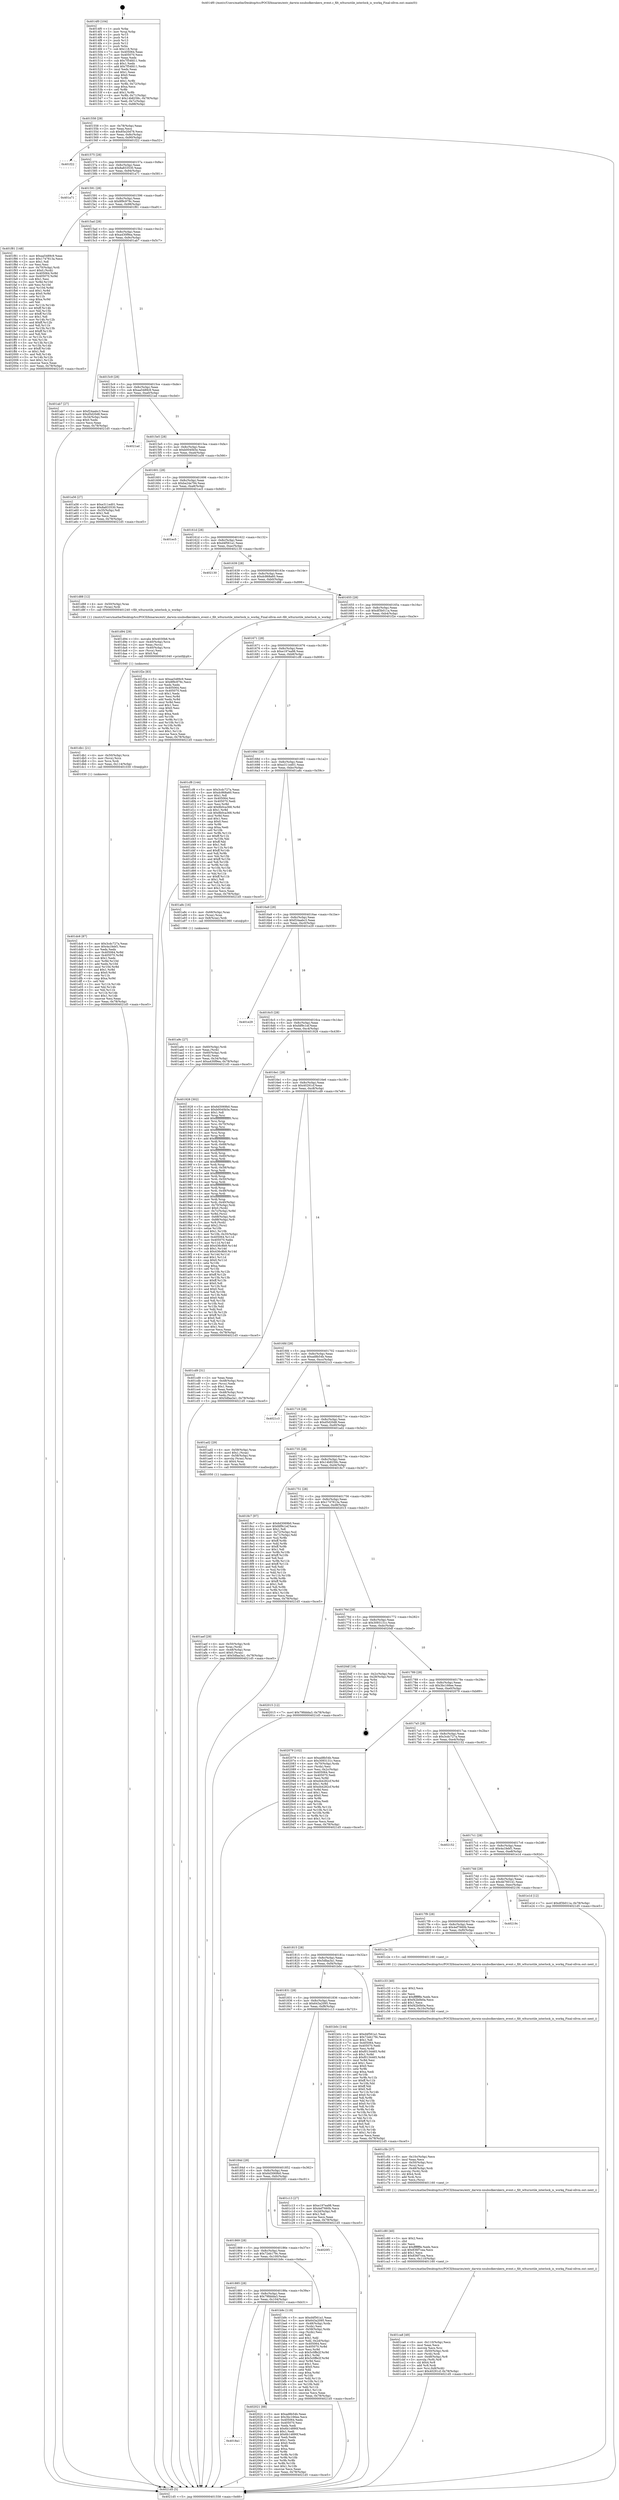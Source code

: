 digraph "0x4014f0" {
  label = "0x4014f0 (/mnt/c/Users/mathe/Desktop/tcc/POCII/binaries/extr_darwin-xnubsdkernkern_event.c_filt_wlturnstile_interlock_is_workq_Final-ollvm.out::main(0))"
  labelloc = "t"
  node[shape=record]

  Entry [label="",width=0.3,height=0.3,shape=circle,fillcolor=black,style=filled]
  "0x401558" [label="{
     0x401558 [29]\l
     | [instrs]\l
     &nbsp;&nbsp;0x401558 \<+3\>: mov -0x78(%rbp),%eax\l
     &nbsp;&nbsp;0x40155b \<+2\>: mov %eax,%ecx\l
     &nbsp;&nbsp;0x40155d \<+6\>: sub $0x85e20d78,%ecx\l
     &nbsp;&nbsp;0x401563 \<+6\>: mov %eax,-0x8c(%rbp)\l
     &nbsp;&nbsp;0x401569 \<+6\>: mov %ecx,-0x90(%rbp)\l
     &nbsp;&nbsp;0x40156f \<+6\>: je 0000000000401f22 \<main+0xa32\>\l
  }"]
  "0x401f22" [label="{
     0x401f22\l
  }", style=dashed]
  "0x401575" [label="{
     0x401575 [28]\l
     | [instrs]\l
     &nbsp;&nbsp;0x401575 \<+5\>: jmp 000000000040157a \<main+0x8a\>\l
     &nbsp;&nbsp;0x40157a \<+6\>: mov -0x8c(%rbp),%eax\l
     &nbsp;&nbsp;0x401580 \<+5\>: sub $0x8a833530,%eax\l
     &nbsp;&nbsp;0x401585 \<+6\>: mov %eax,-0x94(%rbp)\l
     &nbsp;&nbsp;0x40158b \<+6\>: je 0000000000401a71 \<main+0x581\>\l
  }"]
  Exit [label="",width=0.3,height=0.3,shape=circle,fillcolor=black,style=filled,peripheries=2]
  "0x401a71" [label="{
     0x401a71\l
  }", style=dashed]
  "0x401591" [label="{
     0x401591 [28]\l
     | [instrs]\l
     &nbsp;&nbsp;0x401591 \<+5\>: jmp 0000000000401596 \<main+0xa6\>\l
     &nbsp;&nbsp;0x401596 \<+6\>: mov -0x8c(%rbp),%eax\l
     &nbsp;&nbsp;0x40159c \<+5\>: sub $0x8f9c979c,%eax\l
     &nbsp;&nbsp;0x4015a1 \<+6\>: mov %eax,-0x98(%rbp)\l
     &nbsp;&nbsp;0x4015a7 \<+6\>: je 0000000000401f81 \<main+0xa91\>\l
  }"]
  "0x4018a1" [label="{
     0x4018a1\l
  }", style=dashed]
  "0x401f81" [label="{
     0x401f81 [148]\l
     | [instrs]\l
     &nbsp;&nbsp;0x401f81 \<+5\>: mov $0xaa5489c9,%eax\l
     &nbsp;&nbsp;0x401f86 \<+5\>: mov $0x1747813a,%ecx\l
     &nbsp;&nbsp;0x401f8b \<+2\>: mov $0x1,%dl\l
     &nbsp;&nbsp;0x401f8d \<+2\>: xor %esi,%esi\l
     &nbsp;&nbsp;0x401f8f \<+4\>: mov -0x70(%rbp),%rdi\l
     &nbsp;&nbsp;0x401f93 \<+6\>: movl $0x0,(%rdi)\l
     &nbsp;&nbsp;0x401f99 \<+8\>: mov 0x405064,%r8d\l
     &nbsp;&nbsp;0x401fa1 \<+8\>: mov 0x405070,%r9d\l
     &nbsp;&nbsp;0x401fa9 \<+3\>: sub $0x1,%esi\l
     &nbsp;&nbsp;0x401fac \<+3\>: mov %r8d,%r10d\l
     &nbsp;&nbsp;0x401faf \<+3\>: add %esi,%r10d\l
     &nbsp;&nbsp;0x401fb2 \<+4\>: imul %r10d,%r8d\l
     &nbsp;&nbsp;0x401fb6 \<+4\>: and $0x1,%r8d\l
     &nbsp;&nbsp;0x401fba \<+4\>: cmp $0x0,%r8d\l
     &nbsp;&nbsp;0x401fbe \<+4\>: sete %r11b\l
     &nbsp;&nbsp;0x401fc2 \<+4\>: cmp $0xa,%r9d\l
     &nbsp;&nbsp;0x401fc6 \<+3\>: setl %bl\l
     &nbsp;&nbsp;0x401fc9 \<+3\>: mov %r11b,%r14b\l
     &nbsp;&nbsp;0x401fcc \<+4\>: xor $0xff,%r14b\l
     &nbsp;&nbsp;0x401fd0 \<+3\>: mov %bl,%r15b\l
     &nbsp;&nbsp;0x401fd3 \<+4\>: xor $0xff,%r15b\l
     &nbsp;&nbsp;0x401fd7 \<+3\>: xor $0x1,%dl\l
     &nbsp;&nbsp;0x401fda \<+3\>: mov %r14b,%r12b\l
     &nbsp;&nbsp;0x401fdd \<+4\>: and $0xff,%r12b\l
     &nbsp;&nbsp;0x401fe1 \<+3\>: and %dl,%r11b\l
     &nbsp;&nbsp;0x401fe4 \<+3\>: mov %r15b,%r13b\l
     &nbsp;&nbsp;0x401fe7 \<+4\>: and $0xff,%r13b\l
     &nbsp;&nbsp;0x401feb \<+2\>: and %dl,%bl\l
     &nbsp;&nbsp;0x401fed \<+3\>: or %r11b,%r12b\l
     &nbsp;&nbsp;0x401ff0 \<+3\>: or %bl,%r13b\l
     &nbsp;&nbsp;0x401ff3 \<+3\>: xor %r13b,%r12b\l
     &nbsp;&nbsp;0x401ff6 \<+3\>: or %r15b,%r14b\l
     &nbsp;&nbsp;0x401ff9 \<+4\>: xor $0xff,%r14b\l
     &nbsp;&nbsp;0x401ffd \<+3\>: or $0x1,%dl\l
     &nbsp;&nbsp;0x402000 \<+3\>: and %dl,%r14b\l
     &nbsp;&nbsp;0x402003 \<+3\>: or %r14b,%r12b\l
     &nbsp;&nbsp;0x402006 \<+4\>: test $0x1,%r12b\l
     &nbsp;&nbsp;0x40200a \<+3\>: cmovne %ecx,%eax\l
     &nbsp;&nbsp;0x40200d \<+3\>: mov %eax,-0x78(%rbp)\l
     &nbsp;&nbsp;0x402010 \<+5\>: jmp 00000000004021d5 \<main+0xce5\>\l
  }"]
  "0x4015ad" [label="{
     0x4015ad [28]\l
     | [instrs]\l
     &nbsp;&nbsp;0x4015ad \<+5\>: jmp 00000000004015b2 \<main+0xc2\>\l
     &nbsp;&nbsp;0x4015b2 \<+6\>: mov -0x8c(%rbp),%eax\l
     &nbsp;&nbsp;0x4015b8 \<+5\>: sub $0xa430f9ea,%eax\l
     &nbsp;&nbsp;0x4015bd \<+6\>: mov %eax,-0x9c(%rbp)\l
     &nbsp;&nbsp;0x4015c3 \<+6\>: je 0000000000401ab7 \<main+0x5c7\>\l
  }"]
  "0x402021" [label="{
     0x402021 [88]\l
     | [instrs]\l
     &nbsp;&nbsp;0x402021 \<+5\>: mov $0xad8b54b,%eax\l
     &nbsp;&nbsp;0x402026 \<+5\>: mov $0x3bc166ee,%ecx\l
     &nbsp;&nbsp;0x40202b \<+7\>: mov 0x405064,%edx\l
     &nbsp;&nbsp;0x402032 \<+7\>: mov 0x405070,%esi\l
     &nbsp;&nbsp;0x402039 \<+2\>: mov %edx,%edi\l
     &nbsp;&nbsp;0x40203b \<+6\>: sub $0x6b14890f,%edi\l
     &nbsp;&nbsp;0x402041 \<+3\>: sub $0x1,%edi\l
     &nbsp;&nbsp;0x402044 \<+6\>: add $0x6b14890f,%edi\l
     &nbsp;&nbsp;0x40204a \<+3\>: imul %edi,%edx\l
     &nbsp;&nbsp;0x40204d \<+3\>: and $0x1,%edx\l
     &nbsp;&nbsp;0x402050 \<+3\>: cmp $0x0,%edx\l
     &nbsp;&nbsp;0x402053 \<+4\>: sete %r8b\l
     &nbsp;&nbsp;0x402057 \<+3\>: cmp $0xa,%esi\l
     &nbsp;&nbsp;0x40205a \<+4\>: setl %r9b\l
     &nbsp;&nbsp;0x40205e \<+3\>: mov %r8b,%r10b\l
     &nbsp;&nbsp;0x402061 \<+3\>: and %r9b,%r10b\l
     &nbsp;&nbsp;0x402064 \<+3\>: xor %r9b,%r8b\l
     &nbsp;&nbsp;0x402067 \<+3\>: or %r8b,%r10b\l
     &nbsp;&nbsp;0x40206a \<+4\>: test $0x1,%r10b\l
     &nbsp;&nbsp;0x40206e \<+3\>: cmovne %ecx,%eax\l
     &nbsp;&nbsp;0x402071 \<+3\>: mov %eax,-0x78(%rbp)\l
     &nbsp;&nbsp;0x402074 \<+5\>: jmp 00000000004021d5 \<main+0xce5\>\l
  }"]
  "0x401ab7" [label="{
     0x401ab7 [27]\l
     | [instrs]\l
     &nbsp;&nbsp;0x401ab7 \<+5\>: mov $0xf24aabc3,%eax\l
     &nbsp;&nbsp;0x401abc \<+5\>: mov $0xd5d20d8,%ecx\l
     &nbsp;&nbsp;0x401ac1 \<+3\>: mov -0x34(%rbp),%edx\l
     &nbsp;&nbsp;0x401ac4 \<+3\>: cmp $0x0,%edx\l
     &nbsp;&nbsp;0x401ac7 \<+3\>: cmove %ecx,%eax\l
     &nbsp;&nbsp;0x401aca \<+3\>: mov %eax,-0x78(%rbp)\l
     &nbsp;&nbsp;0x401acd \<+5\>: jmp 00000000004021d5 \<main+0xce5\>\l
  }"]
  "0x4015c9" [label="{
     0x4015c9 [28]\l
     | [instrs]\l
     &nbsp;&nbsp;0x4015c9 \<+5\>: jmp 00000000004015ce \<main+0xde\>\l
     &nbsp;&nbsp;0x4015ce \<+6\>: mov -0x8c(%rbp),%eax\l
     &nbsp;&nbsp;0x4015d4 \<+5\>: sub $0xaa5489c9,%eax\l
     &nbsp;&nbsp;0x4015d9 \<+6\>: mov %eax,-0xa0(%rbp)\l
     &nbsp;&nbsp;0x4015df \<+6\>: je 00000000004021ad \<main+0xcbd\>\l
  }"]
  "0x401dc6" [label="{
     0x401dc6 [87]\l
     | [instrs]\l
     &nbsp;&nbsp;0x401dc6 \<+5\>: mov $0x3cdc727a,%eax\l
     &nbsp;&nbsp;0x401dcb \<+5\>: mov $0x4a1febf1,%esi\l
     &nbsp;&nbsp;0x401dd0 \<+2\>: xor %edx,%edx\l
     &nbsp;&nbsp;0x401dd2 \<+8\>: mov 0x405064,%r8d\l
     &nbsp;&nbsp;0x401dda \<+8\>: mov 0x405070,%r9d\l
     &nbsp;&nbsp;0x401de2 \<+3\>: sub $0x1,%edx\l
     &nbsp;&nbsp;0x401de5 \<+3\>: mov %r8d,%r10d\l
     &nbsp;&nbsp;0x401de8 \<+3\>: add %edx,%r10d\l
     &nbsp;&nbsp;0x401deb \<+4\>: imul %r10d,%r8d\l
     &nbsp;&nbsp;0x401def \<+4\>: and $0x1,%r8d\l
     &nbsp;&nbsp;0x401df3 \<+4\>: cmp $0x0,%r8d\l
     &nbsp;&nbsp;0x401df7 \<+4\>: sete %r11b\l
     &nbsp;&nbsp;0x401dfb \<+4\>: cmp $0xa,%r9d\l
     &nbsp;&nbsp;0x401dff \<+3\>: setl %bl\l
     &nbsp;&nbsp;0x401e02 \<+3\>: mov %r11b,%r14b\l
     &nbsp;&nbsp;0x401e05 \<+3\>: and %bl,%r14b\l
     &nbsp;&nbsp;0x401e08 \<+3\>: xor %bl,%r11b\l
     &nbsp;&nbsp;0x401e0b \<+3\>: or %r11b,%r14b\l
     &nbsp;&nbsp;0x401e0e \<+4\>: test $0x1,%r14b\l
     &nbsp;&nbsp;0x401e12 \<+3\>: cmovne %esi,%eax\l
     &nbsp;&nbsp;0x401e15 \<+3\>: mov %eax,-0x78(%rbp)\l
     &nbsp;&nbsp;0x401e18 \<+5\>: jmp 00000000004021d5 \<main+0xce5\>\l
  }"]
  "0x4021ad" [label="{
     0x4021ad\l
  }", style=dashed]
  "0x4015e5" [label="{
     0x4015e5 [28]\l
     | [instrs]\l
     &nbsp;&nbsp;0x4015e5 \<+5\>: jmp 00000000004015ea \<main+0xfa\>\l
     &nbsp;&nbsp;0x4015ea \<+6\>: mov -0x8c(%rbp),%eax\l
     &nbsp;&nbsp;0x4015f0 \<+5\>: sub $0xb0040b5e,%eax\l
     &nbsp;&nbsp;0x4015f5 \<+6\>: mov %eax,-0xa4(%rbp)\l
     &nbsp;&nbsp;0x4015fb \<+6\>: je 0000000000401a56 \<main+0x566\>\l
  }"]
  "0x401db1" [label="{
     0x401db1 [21]\l
     | [instrs]\l
     &nbsp;&nbsp;0x401db1 \<+4\>: mov -0x50(%rbp),%rcx\l
     &nbsp;&nbsp;0x401db5 \<+3\>: mov (%rcx),%rcx\l
     &nbsp;&nbsp;0x401db8 \<+3\>: mov %rcx,%rdi\l
     &nbsp;&nbsp;0x401dbb \<+6\>: mov %eax,-0x114(%rbp)\l
     &nbsp;&nbsp;0x401dc1 \<+5\>: call 0000000000401030 \<free@plt\>\l
     | [calls]\l
     &nbsp;&nbsp;0x401030 \{1\} (unknown)\l
  }"]
  "0x401a56" [label="{
     0x401a56 [27]\l
     | [instrs]\l
     &nbsp;&nbsp;0x401a56 \<+5\>: mov $0xe311ed01,%eax\l
     &nbsp;&nbsp;0x401a5b \<+5\>: mov $0x8a833530,%ecx\l
     &nbsp;&nbsp;0x401a60 \<+3\>: mov -0x35(%rbp),%dl\l
     &nbsp;&nbsp;0x401a63 \<+3\>: test $0x1,%dl\l
     &nbsp;&nbsp;0x401a66 \<+3\>: cmovne %ecx,%eax\l
     &nbsp;&nbsp;0x401a69 \<+3\>: mov %eax,-0x78(%rbp)\l
     &nbsp;&nbsp;0x401a6c \<+5\>: jmp 00000000004021d5 \<main+0xce5\>\l
  }"]
  "0x401601" [label="{
     0x401601 [28]\l
     | [instrs]\l
     &nbsp;&nbsp;0x401601 \<+5\>: jmp 0000000000401606 \<main+0x116\>\l
     &nbsp;&nbsp;0x401606 \<+6\>: mov -0x8c(%rbp),%eax\l
     &nbsp;&nbsp;0x40160c \<+5\>: sub $0xba24a794,%eax\l
     &nbsp;&nbsp;0x401611 \<+6\>: mov %eax,-0xa8(%rbp)\l
     &nbsp;&nbsp;0x401617 \<+6\>: je 0000000000401ec5 \<main+0x9d5\>\l
  }"]
  "0x401d94" [label="{
     0x401d94 [29]\l
     | [instrs]\l
     &nbsp;&nbsp;0x401d94 \<+10\>: movabs $0x4030b6,%rdi\l
     &nbsp;&nbsp;0x401d9e \<+4\>: mov -0x40(%rbp),%rcx\l
     &nbsp;&nbsp;0x401da2 \<+2\>: mov %eax,(%rcx)\l
     &nbsp;&nbsp;0x401da4 \<+4\>: mov -0x40(%rbp),%rcx\l
     &nbsp;&nbsp;0x401da8 \<+2\>: mov (%rcx),%esi\l
     &nbsp;&nbsp;0x401daa \<+2\>: mov $0x0,%al\l
     &nbsp;&nbsp;0x401dac \<+5\>: call 0000000000401040 \<printf@plt\>\l
     | [calls]\l
     &nbsp;&nbsp;0x401040 \{1\} (unknown)\l
  }"]
  "0x401ec5" [label="{
     0x401ec5\l
  }", style=dashed]
  "0x40161d" [label="{
     0x40161d [28]\l
     | [instrs]\l
     &nbsp;&nbsp;0x40161d \<+5\>: jmp 0000000000401622 \<main+0x132\>\l
     &nbsp;&nbsp;0x401622 \<+6\>: mov -0x8c(%rbp),%eax\l
     &nbsp;&nbsp;0x401628 \<+5\>: sub $0xd4f561a1,%eax\l
     &nbsp;&nbsp;0x40162d \<+6\>: mov %eax,-0xac(%rbp)\l
     &nbsp;&nbsp;0x401633 \<+6\>: je 0000000000402130 \<main+0xc40\>\l
  }"]
  "0x401ca8" [label="{
     0x401ca8 [49]\l
     | [instrs]\l
     &nbsp;&nbsp;0x401ca8 \<+6\>: mov -0x110(%rbp),%ecx\l
     &nbsp;&nbsp;0x401cae \<+3\>: imul %eax,%ecx\l
     &nbsp;&nbsp;0x401cb1 \<+3\>: movslq %ecx,%rsi\l
     &nbsp;&nbsp;0x401cb4 \<+4\>: mov -0x50(%rbp),%rdi\l
     &nbsp;&nbsp;0x401cb8 \<+3\>: mov (%rdi),%rdi\l
     &nbsp;&nbsp;0x401cbb \<+4\>: mov -0x48(%rbp),%r8\l
     &nbsp;&nbsp;0x401cbf \<+3\>: movslq (%r8),%r8\l
     &nbsp;&nbsp;0x401cc2 \<+4\>: shl $0x4,%r8\l
     &nbsp;&nbsp;0x401cc6 \<+3\>: add %r8,%rdi\l
     &nbsp;&nbsp;0x401cc9 \<+4\>: mov %rsi,0x8(%rdi)\l
     &nbsp;&nbsp;0x401ccd \<+7\>: movl $0x40291cf,-0x78(%rbp)\l
     &nbsp;&nbsp;0x401cd4 \<+5\>: jmp 00000000004021d5 \<main+0xce5\>\l
  }"]
  "0x402130" [label="{
     0x402130\l
  }", style=dashed]
  "0x401639" [label="{
     0x401639 [28]\l
     | [instrs]\l
     &nbsp;&nbsp;0x401639 \<+5\>: jmp 000000000040163e \<main+0x14e\>\l
     &nbsp;&nbsp;0x40163e \<+6\>: mov -0x8c(%rbp),%eax\l
     &nbsp;&nbsp;0x401644 \<+5\>: sub $0xdc868a60,%eax\l
     &nbsp;&nbsp;0x401649 \<+6\>: mov %eax,-0xb0(%rbp)\l
     &nbsp;&nbsp;0x40164f \<+6\>: je 0000000000401d88 \<main+0x898\>\l
  }"]
  "0x401c80" [label="{
     0x401c80 [40]\l
     | [instrs]\l
     &nbsp;&nbsp;0x401c80 \<+5\>: mov $0x2,%ecx\l
     &nbsp;&nbsp;0x401c85 \<+1\>: cltd\l
     &nbsp;&nbsp;0x401c86 \<+2\>: idiv %ecx\l
     &nbsp;&nbsp;0x401c88 \<+6\>: imul $0xfffffffe,%edx,%ecx\l
     &nbsp;&nbsp;0x401c8e \<+6\>: sub $0x836f7cea,%ecx\l
     &nbsp;&nbsp;0x401c94 \<+3\>: add $0x1,%ecx\l
     &nbsp;&nbsp;0x401c97 \<+6\>: add $0x836f7cea,%ecx\l
     &nbsp;&nbsp;0x401c9d \<+6\>: mov %ecx,-0x110(%rbp)\l
     &nbsp;&nbsp;0x401ca3 \<+5\>: call 0000000000401160 \<next_i\>\l
     | [calls]\l
     &nbsp;&nbsp;0x401160 \{1\} (/mnt/c/Users/mathe/Desktop/tcc/POCII/binaries/extr_darwin-xnubsdkernkern_event.c_filt_wlturnstile_interlock_is_workq_Final-ollvm.out::next_i)\l
  }"]
  "0x401d88" [label="{
     0x401d88 [12]\l
     | [instrs]\l
     &nbsp;&nbsp;0x401d88 \<+4\>: mov -0x50(%rbp),%rax\l
     &nbsp;&nbsp;0x401d8c \<+3\>: mov (%rax),%rdi\l
     &nbsp;&nbsp;0x401d8f \<+5\>: call 0000000000401240 \<filt_wlturnstile_interlock_is_workq\>\l
     | [calls]\l
     &nbsp;&nbsp;0x401240 \{1\} (/mnt/c/Users/mathe/Desktop/tcc/POCII/binaries/extr_darwin-xnubsdkernkern_event.c_filt_wlturnstile_interlock_is_workq_Final-ollvm.out::filt_wlturnstile_interlock_is_workq)\l
  }"]
  "0x401655" [label="{
     0x401655 [28]\l
     | [instrs]\l
     &nbsp;&nbsp;0x401655 \<+5\>: jmp 000000000040165a \<main+0x16a\>\l
     &nbsp;&nbsp;0x40165a \<+6\>: mov -0x8c(%rbp),%eax\l
     &nbsp;&nbsp;0x401660 \<+5\>: sub $0xdf3b011a,%eax\l
     &nbsp;&nbsp;0x401665 \<+6\>: mov %eax,-0xb4(%rbp)\l
     &nbsp;&nbsp;0x40166b \<+6\>: je 0000000000401f2e \<main+0xa3e\>\l
  }"]
  "0x401c5b" [label="{
     0x401c5b [37]\l
     | [instrs]\l
     &nbsp;&nbsp;0x401c5b \<+6\>: mov -0x10c(%rbp),%ecx\l
     &nbsp;&nbsp;0x401c61 \<+3\>: imul %eax,%ecx\l
     &nbsp;&nbsp;0x401c64 \<+4\>: mov -0x50(%rbp),%rsi\l
     &nbsp;&nbsp;0x401c68 \<+3\>: mov (%rsi),%rsi\l
     &nbsp;&nbsp;0x401c6b \<+4\>: mov -0x48(%rbp),%rdi\l
     &nbsp;&nbsp;0x401c6f \<+3\>: movslq (%rdi),%rdi\l
     &nbsp;&nbsp;0x401c72 \<+4\>: shl $0x4,%rdi\l
     &nbsp;&nbsp;0x401c76 \<+3\>: add %rdi,%rsi\l
     &nbsp;&nbsp;0x401c79 \<+2\>: mov %ecx,(%rsi)\l
     &nbsp;&nbsp;0x401c7b \<+5\>: call 0000000000401160 \<next_i\>\l
     | [calls]\l
     &nbsp;&nbsp;0x401160 \{1\} (/mnt/c/Users/mathe/Desktop/tcc/POCII/binaries/extr_darwin-xnubsdkernkern_event.c_filt_wlturnstile_interlock_is_workq_Final-ollvm.out::next_i)\l
  }"]
  "0x401f2e" [label="{
     0x401f2e [83]\l
     | [instrs]\l
     &nbsp;&nbsp;0x401f2e \<+5\>: mov $0xaa5489c9,%eax\l
     &nbsp;&nbsp;0x401f33 \<+5\>: mov $0x8f9c979c,%ecx\l
     &nbsp;&nbsp;0x401f38 \<+2\>: xor %edx,%edx\l
     &nbsp;&nbsp;0x401f3a \<+7\>: mov 0x405064,%esi\l
     &nbsp;&nbsp;0x401f41 \<+7\>: mov 0x405070,%edi\l
     &nbsp;&nbsp;0x401f48 \<+3\>: sub $0x1,%edx\l
     &nbsp;&nbsp;0x401f4b \<+3\>: mov %esi,%r8d\l
     &nbsp;&nbsp;0x401f4e \<+3\>: add %edx,%r8d\l
     &nbsp;&nbsp;0x401f51 \<+4\>: imul %r8d,%esi\l
     &nbsp;&nbsp;0x401f55 \<+3\>: and $0x1,%esi\l
     &nbsp;&nbsp;0x401f58 \<+3\>: cmp $0x0,%esi\l
     &nbsp;&nbsp;0x401f5b \<+4\>: sete %r9b\l
     &nbsp;&nbsp;0x401f5f \<+3\>: cmp $0xa,%edi\l
     &nbsp;&nbsp;0x401f62 \<+4\>: setl %r10b\l
     &nbsp;&nbsp;0x401f66 \<+3\>: mov %r9b,%r11b\l
     &nbsp;&nbsp;0x401f69 \<+3\>: and %r10b,%r11b\l
     &nbsp;&nbsp;0x401f6c \<+3\>: xor %r10b,%r9b\l
     &nbsp;&nbsp;0x401f6f \<+3\>: or %r9b,%r11b\l
     &nbsp;&nbsp;0x401f72 \<+4\>: test $0x1,%r11b\l
     &nbsp;&nbsp;0x401f76 \<+3\>: cmovne %ecx,%eax\l
     &nbsp;&nbsp;0x401f79 \<+3\>: mov %eax,-0x78(%rbp)\l
     &nbsp;&nbsp;0x401f7c \<+5\>: jmp 00000000004021d5 \<main+0xce5\>\l
  }"]
  "0x401671" [label="{
     0x401671 [28]\l
     | [instrs]\l
     &nbsp;&nbsp;0x401671 \<+5\>: jmp 0000000000401676 \<main+0x186\>\l
     &nbsp;&nbsp;0x401676 \<+6\>: mov -0x8c(%rbp),%eax\l
     &nbsp;&nbsp;0x40167c \<+5\>: sub $0xe197ea98,%eax\l
     &nbsp;&nbsp;0x401681 \<+6\>: mov %eax,-0xb8(%rbp)\l
     &nbsp;&nbsp;0x401687 \<+6\>: je 0000000000401cf8 \<main+0x808\>\l
  }"]
  "0x401c33" [label="{
     0x401c33 [40]\l
     | [instrs]\l
     &nbsp;&nbsp;0x401c33 \<+5\>: mov $0x2,%ecx\l
     &nbsp;&nbsp;0x401c38 \<+1\>: cltd\l
     &nbsp;&nbsp;0x401c39 \<+2\>: idiv %ecx\l
     &nbsp;&nbsp;0x401c3b \<+6\>: imul $0xfffffffe,%edx,%ecx\l
     &nbsp;&nbsp;0x401c41 \<+6\>: sub $0xf42b0b0a,%ecx\l
     &nbsp;&nbsp;0x401c47 \<+3\>: add $0x1,%ecx\l
     &nbsp;&nbsp;0x401c4a \<+6\>: add $0xf42b0b0a,%ecx\l
     &nbsp;&nbsp;0x401c50 \<+6\>: mov %ecx,-0x10c(%rbp)\l
     &nbsp;&nbsp;0x401c56 \<+5\>: call 0000000000401160 \<next_i\>\l
     | [calls]\l
     &nbsp;&nbsp;0x401160 \{1\} (/mnt/c/Users/mathe/Desktop/tcc/POCII/binaries/extr_darwin-xnubsdkernkern_event.c_filt_wlturnstile_interlock_is_workq_Final-ollvm.out::next_i)\l
  }"]
  "0x401cf8" [label="{
     0x401cf8 [144]\l
     | [instrs]\l
     &nbsp;&nbsp;0x401cf8 \<+5\>: mov $0x3cdc727a,%eax\l
     &nbsp;&nbsp;0x401cfd \<+5\>: mov $0xdc868a60,%ecx\l
     &nbsp;&nbsp;0x401d02 \<+2\>: mov $0x1,%dl\l
     &nbsp;&nbsp;0x401d04 \<+7\>: mov 0x405064,%esi\l
     &nbsp;&nbsp;0x401d0b \<+7\>: mov 0x405070,%edi\l
     &nbsp;&nbsp;0x401d12 \<+3\>: mov %esi,%r8d\l
     &nbsp;&nbsp;0x401d15 \<+7\>: add $0x8b0ca368,%r8d\l
     &nbsp;&nbsp;0x401d1c \<+4\>: sub $0x1,%r8d\l
     &nbsp;&nbsp;0x401d20 \<+7\>: sub $0x8b0ca368,%r8d\l
     &nbsp;&nbsp;0x401d27 \<+4\>: imul %r8d,%esi\l
     &nbsp;&nbsp;0x401d2b \<+3\>: and $0x1,%esi\l
     &nbsp;&nbsp;0x401d2e \<+3\>: cmp $0x0,%esi\l
     &nbsp;&nbsp;0x401d31 \<+4\>: sete %r9b\l
     &nbsp;&nbsp;0x401d35 \<+3\>: cmp $0xa,%edi\l
     &nbsp;&nbsp;0x401d38 \<+4\>: setl %r10b\l
     &nbsp;&nbsp;0x401d3c \<+3\>: mov %r9b,%r11b\l
     &nbsp;&nbsp;0x401d3f \<+4\>: xor $0xff,%r11b\l
     &nbsp;&nbsp;0x401d43 \<+3\>: mov %r10b,%bl\l
     &nbsp;&nbsp;0x401d46 \<+3\>: xor $0xff,%bl\l
     &nbsp;&nbsp;0x401d49 \<+3\>: xor $0x1,%dl\l
     &nbsp;&nbsp;0x401d4c \<+3\>: mov %r11b,%r14b\l
     &nbsp;&nbsp;0x401d4f \<+4\>: and $0xff,%r14b\l
     &nbsp;&nbsp;0x401d53 \<+3\>: and %dl,%r9b\l
     &nbsp;&nbsp;0x401d56 \<+3\>: mov %bl,%r15b\l
     &nbsp;&nbsp;0x401d59 \<+4\>: and $0xff,%r15b\l
     &nbsp;&nbsp;0x401d5d \<+3\>: and %dl,%r10b\l
     &nbsp;&nbsp;0x401d60 \<+3\>: or %r9b,%r14b\l
     &nbsp;&nbsp;0x401d63 \<+3\>: or %r10b,%r15b\l
     &nbsp;&nbsp;0x401d66 \<+3\>: xor %r15b,%r14b\l
     &nbsp;&nbsp;0x401d69 \<+3\>: or %bl,%r11b\l
     &nbsp;&nbsp;0x401d6c \<+4\>: xor $0xff,%r11b\l
     &nbsp;&nbsp;0x401d70 \<+3\>: or $0x1,%dl\l
     &nbsp;&nbsp;0x401d73 \<+3\>: and %dl,%r11b\l
     &nbsp;&nbsp;0x401d76 \<+3\>: or %r11b,%r14b\l
     &nbsp;&nbsp;0x401d79 \<+4\>: test $0x1,%r14b\l
     &nbsp;&nbsp;0x401d7d \<+3\>: cmovne %ecx,%eax\l
     &nbsp;&nbsp;0x401d80 \<+3\>: mov %eax,-0x78(%rbp)\l
     &nbsp;&nbsp;0x401d83 \<+5\>: jmp 00000000004021d5 \<main+0xce5\>\l
  }"]
  "0x40168d" [label="{
     0x40168d [28]\l
     | [instrs]\l
     &nbsp;&nbsp;0x40168d \<+5\>: jmp 0000000000401692 \<main+0x1a2\>\l
     &nbsp;&nbsp;0x401692 \<+6\>: mov -0x8c(%rbp),%eax\l
     &nbsp;&nbsp;0x401698 \<+5\>: sub $0xe311ed01,%eax\l
     &nbsp;&nbsp;0x40169d \<+6\>: mov %eax,-0xbc(%rbp)\l
     &nbsp;&nbsp;0x4016a3 \<+6\>: je 0000000000401a8c \<main+0x59c\>\l
  }"]
  "0x401885" [label="{
     0x401885 [28]\l
     | [instrs]\l
     &nbsp;&nbsp;0x401885 \<+5\>: jmp 000000000040188a \<main+0x39a\>\l
     &nbsp;&nbsp;0x40188a \<+6\>: mov -0x8c(%rbp),%eax\l
     &nbsp;&nbsp;0x401890 \<+5\>: sub $0x79fddda3,%eax\l
     &nbsp;&nbsp;0x401895 \<+6\>: mov %eax,-0x104(%rbp)\l
     &nbsp;&nbsp;0x40189b \<+6\>: je 0000000000402021 \<main+0xb31\>\l
  }"]
  "0x401a8c" [label="{
     0x401a8c [16]\l
     | [instrs]\l
     &nbsp;&nbsp;0x401a8c \<+4\>: mov -0x68(%rbp),%rax\l
     &nbsp;&nbsp;0x401a90 \<+3\>: mov (%rax),%rax\l
     &nbsp;&nbsp;0x401a93 \<+4\>: mov 0x8(%rax),%rdi\l
     &nbsp;&nbsp;0x401a97 \<+5\>: call 0000000000401060 \<atoi@plt\>\l
     | [calls]\l
     &nbsp;&nbsp;0x401060 \{1\} (unknown)\l
  }"]
  "0x4016a9" [label="{
     0x4016a9 [28]\l
     | [instrs]\l
     &nbsp;&nbsp;0x4016a9 \<+5\>: jmp 00000000004016ae \<main+0x1be\>\l
     &nbsp;&nbsp;0x4016ae \<+6\>: mov -0x8c(%rbp),%eax\l
     &nbsp;&nbsp;0x4016b4 \<+5\>: sub $0xf24aabc3,%eax\l
     &nbsp;&nbsp;0x4016b9 \<+6\>: mov %eax,-0xc0(%rbp)\l
     &nbsp;&nbsp;0x4016bf \<+6\>: je 0000000000401e29 \<main+0x939\>\l
  }"]
  "0x401b9c" [label="{
     0x401b9c [119]\l
     | [instrs]\l
     &nbsp;&nbsp;0x401b9c \<+5\>: mov $0xd4f561a1,%eax\l
     &nbsp;&nbsp;0x401ba1 \<+5\>: mov $0x643a2095,%ecx\l
     &nbsp;&nbsp;0x401ba6 \<+4\>: mov -0x48(%rbp),%rdx\l
     &nbsp;&nbsp;0x401baa \<+2\>: mov (%rdx),%esi\l
     &nbsp;&nbsp;0x401bac \<+4\>: mov -0x58(%rbp),%rdx\l
     &nbsp;&nbsp;0x401bb0 \<+2\>: cmp (%rdx),%esi\l
     &nbsp;&nbsp;0x401bb2 \<+4\>: setl %dil\l
     &nbsp;&nbsp;0x401bb6 \<+4\>: and $0x1,%dil\l
     &nbsp;&nbsp;0x401bba \<+4\>: mov %dil,-0x2d(%rbp)\l
     &nbsp;&nbsp;0x401bbe \<+7\>: mov 0x405064,%esi\l
     &nbsp;&nbsp;0x401bc5 \<+8\>: mov 0x405070,%r8d\l
     &nbsp;&nbsp;0x401bcd \<+3\>: mov %esi,%r9d\l
     &nbsp;&nbsp;0x401bd0 \<+7\>: sub $0x5c0ffe2f,%r9d\l
     &nbsp;&nbsp;0x401bd7 \<+4\>: sub $0x1,%r9d\l
     &nbsp;&nbsp;0x401bdb \<+7\>: add $0x5c0ffe2f,%r9d\l
     &nbsp;&nbsp;0x401be2 \<+4\>: imul %r9d,%esi\l
     &nbsp;&nbsp;0x401be6 \<+3\>: and $0x1,%esi\l
     &nbsp;&nbsp;0x401be9 \<+3\>: cmp $0x0,%esi\l
     &nbsp;&nbsp;0x401bec \<+4\>: sete %dil\l
     &nbsp;&nbsp;0x401bf0 \<+4\>: cmp $0xa,%r8d\l
     &nbsp;&nbsp;0x401bf4 \<+4\>: setl %r10b\l
     &nbsp;&nbsp;0x401bf8 \<+3\>: mov %dil,%r11b\l
     &nbsp;&nbsp;0x401bfb \<+3\>: and %r10b,%r11b\l
     &nbsp;&nbsp;0x401bfe \<+3\>: xor %r10b,%dil\l
     &nbsp;&nbsp;0x401c01 \<+3\>: or %dil,%r11b\l
     &nbsp;&nbsp;0x401c04 \<+4\>: test $0x1,%r11b\l
     &nbsp;&nbsp;0x401c08 \<+3\>: cmovne %ecx,%eax\l
     &nbsp;&nbsp;0x401c0b \<+3\>: mov %eax,-0x78(%rbp)\l
     &nbsp;&nbsp;0x401c0e \<+5\>: jmp 00000000004021d5 \<main+0xce5\>\l
  }"]
  "0x401e29" [label="{
     0x401e29\l
  }", style=dashed]
  "0x4016c5" [label="{
     0x4016c5 [28]\l
     | [instrs]\l
     &nbsp;&nbsp;0x4016c5 \<+5\>: jmp 00000000004016ca \<main+0x1da\>\l
     &nbsp;&nbsp;0x4016ca \<+6\>: mov -0x8c(%rbp),%eax\l
     &nbsp;&nbsp;0x4016d0 \<+5\>: sub $0xfdf9c1ef,%eax\l
     &nbsp;&nbsp;0x4016d5 \<+6\>: mov %eax,-0xc4(%rbp)\l
     &nbsp;&nbsp;0x4016db \<+6\>: je 0000000000401928 \<main+0x438\>\l
  }"]
  "0x401869" [label="{
     0x401869 [28]\l
     | [instrs]\l
     &nbsp;&nbsp;0x401869 \<+5\>: jmp 000000000040186e \<main+0x37e\>\l
     &nbsp;&nbsp;0x40186e \<+6\>: mov -0x8c(%rbp),%eax\l
     &nbsp;&nbsp;0x401874 \<+5\>: sub $0x72eb179c,%eax\l
     &nbsp;&nbsp;0x401879 \<+6\>: mov %eax,-0x100(%rbp)\l
     &nbsp;&nbsp;0x40187f \<+6\>: je 0000000000401b9c \<main+0x6ac\>\l
  }"]
  "0x401928" [label="{
     0x401928 [302]\l
     | [instrs]\l
     &nbsp;&nbsp;0x401928 \<+5\>: mov $0x6d3069b0,%eax\l
     &nbsp;&nbsp;0x40192d \<+5\>: mov $0xb0040b5e,%ecx\l
     &nbsp;&nbsp;0x401932 \<+2\>: mov $0x1,%dl\l
     &nbsp;&nbsp;0x401934 \<+3\>: mov %rsp,%rsi\l
     &nbsp;&nbsp;0x401937 \<+4\>: add $0xfffffffffffffff0,%rsi\l
     &nbsp;&nbsp;0x40193b \<+3\>: mov %rsi,%rsp\l
     &nbsp;&nbsp;0x40193e \<+4\>: mov %rsi,-0x70(%rbp)\l
     &nbsp;&nbsp;0x401942 \<+3\>: mov %rsp,%rsi\l
     &nbsp;&nbsp;0x401945 \<+4\>: add $0xfffffffffffffff0,%rsi\l
     &nbsp;&nbsp;0x401949 \<+3\>: mov %rsi,%rsp\l
     &nbsp;&nbsp;0x40194c \<+3\>: mov %rsp,%rdi\l
     &nbsp;&nbsp;0x40194f \<+4\>: add $0xfffffffffffffff0,%rdi\l
     &nbsp;&nbsp;0x401953 \<+3\>: mov %rdi,%rsp\l
     &nbsp;&nbsp;0x401956 \<+4\>: mov %rdi,-0x68(%rbp)\l
     &nbsp;&nbsp;0x40195a \<+3\>: mov %rsp,%rdi\l
     &nbsp;&nbsp;0x40195d \<+4\>: add $0xfffffffffffffff0,%rdi\l
     &nbsp;&nbsp;0x401961 \<+3\>: mov %rdi,%rsp\l
     &nbsp;&nbsp;0x401964 \<+4\>: mov %rdi,-0x60(%rbp)\l
     &nbsp;&nbsp;0x401968 \<+3\>: mov %rsp,%rdi\l
     &nbsp;&nbsp;0x40196b \<+4\>: add $0xfffffffffffffff0,%rdi\l
     &nbsp;&nbsp;0x40196f \<+3\>: mov %rdi,%rsp\l
     &nbsp;&nbsp;0x401972 \<+4\>: mov %rdi,-0x58(%rbp)\l
     &nbsp;&nbsp;0x401976 \<+3\>: mov %rsp,%rdi\l
     &nbsp;&nbsp;0x401979 \<+4\>: add $0xfffffffffffffff0,%rdi\l
     &nbsp;&nbsp;0x40197d \<+3\>: mov %rdi,%rsp\l
     &nbsp;&nbsp;0x401980 \<+4\>: mov %rdi,-0x50(%rbp)\l
     &nbsp;&nbsp;0x401984 \<+3\>: mov %rsp,%rdi\l
     &nbsp;&nbsp;0x401987 \<+4\>: add $0xfffffffffffffff0,%rdi\l
     &nbsp;&nbsp;0x40198b \<+3\>: mov %rdi,%rsp\l
     &nbsp;&nbsp;0x40198e \<+4\>: mov %rdi,-0x48(%rbp)\l
     &nbsp;&nbsp;0x401992 \<+3\>: mov %rsp,%rdi\l
     &nbsp;&nbsp;0x401995 \<+4\>: add $0xfffffffffffffff0,%rdi\l
     &nbsp;&nbsp;0x401999 \<+3\>: mov %rdi,%rsp\l
     &nbsp;&nbsp;0x40199c \<+4\>: mov %rdi,-0x40(%rbp)\l
     &nbsp;&nbsp;0x4019a0 \<+4\>: mov -0x70(%rbp),%rdi\l
     &nbsp;&nbsp;0x4019a4 \<+6\>: movl $0x0,(%rdi)\l
     &nbsp;&nbsp;0x4019aa \<+4\>: mov -0x7c(%rbp),%r8d\l
     &nbsp;&nbsp;0x4019ae \<+3\>: mov %r8d,(%rsi)\l
     &nbsp;&nbsp;0x4019b1 \<+4\>: mov -0x68(%rbp),%rdi\l
     &nbsp;&nbsp;0x4019b5 \<+7\>: mov -0x88(%rbp),%r9\l
     &nbsp;&nbsp;0x4019bc \<+3\>: mov %r9,(%rdi)\l
     &nbsp;&nbsp;0x4019bf \<+3\>: cmpl $0x2,(%rsi)\l
     &nbsp;&nbsp;0x4019c2 \<+4\>: setne %r10b\l
     &nbsp;&nbsp;0x4019c6 \<+4\>: and $0x1,%r10b\l
     &nbsp;&nbsp;0x4019ca \<+4\>: mov %r10b,-0x35(%rbp)\l
     &nbsp;&nbsp;0x4019ce \<+8\>: mov 0x405064,%r11d\l
     &nbsp;&nbsp;0x4019d6 \<+7\>: mov 0x405070,%ebx\l
     &nbsp;&nbsp;0x4019dd \<+3\>: mov %r11d,%r14d\l
     &nbsp;&nbsp;0x4019e0 \<+7\>: add $0x436c8b9,%r14d\l
     &nbsp;&nbsp;0x4019e7 \<+4\>: sub $0x1,%r14d\l
     &nbsp;&nbsp;0x4019eb \<+7\>: sub $0x436c8b9,%r14d\l
     &nbsp;&nbsp;0x4019f2 \<+4\>: imul %r14d,%r11d\l
     &nbsp;&nbsp;0x4019f6 \<+4\>: and $0x1,%r11d\l
     &nbsp;&nbsp;0x4019fa \<+4\>: cmp $0x0,%r11d\l
     &nbsp;&nbsp;0x4019fe \<+4\>: sete %r10b\l
     &nbsp;&nbsp;0x401a02 \<+3\>: cmp $0xa,%ebx\l
     &nbsp;&nbsp;0x401a05 \<+4\>: setl %r15b\l
     &nbsp;&nbsp;0x401a09 \<+3\>: mov %r10b,%r12b\l
     &nbsp;&nbsp;0x401a0c \<+4\>: xor $0xff,%r12b\l
     &nbsp;&nbsp;0x401a10 \<+3\>: mov %r15b,%r13b\l
     &nbsp;&nbsp;0x401a13 \<+4\>: xor $0xff,%r13b\l
     &nbsp;&nbsp;0x401a17 \<+3\>: xor $0x0,%dl\l
     &nbsp;&nbsp;0x401a1a \<+3\>: mov %r12b,%sil\l
     &nbsp;&nbsp;0x401a1d \<+4\>: and $0x0,%sil\l
     &nbsp;&nbsp;0x401a21 \<+3\>: and %dl,%r10b\l
     &nbsp;&nbsp;0x401a24 \<+3\>: mov %r13b,%dil\l
     &nbsp;&nbsp;0x401a27 \<+4\>: and $0x0,%dil\l
     &nbsp;&nbsp;0x401a2b \<+3\>: and %dl,%r15b\l
     &nbsp;&nbsp;0x401a2e \<+3\>: or %r10b,%sil\l
     &nbsp;&nbsp;0x401a31 \<+3\>: or %r15b,%dil\l
     &nbsp;&nbsp;0x401a34 \<+3\>: xor %dil,%sil\l
     &nbsp;&nbsp;0x401a37 \<+3\>: or %r13b,%r12b\l
     &nbsp;&nbsp;0x401a3a \<+4\>: xor $0xff,%r12b\l
     &nbsp;&nbsp;0x401a3e \<+3\>: or $0x0,%dl\l
     &nbsp;&nbsp;0x401a41 \<+3\>: and %dl,%r12b\l
     &nbsp;&nbsp;0x401a44 \<+3\>: or %r12b,%sil\l
     &nbsp;&nbsp;0x401a47 \<+4\>: test $0x1,%sil\l
     &nbsp;&nbsp;0x401a4b \<+3\>: cmovne %ecx,%eax\l
     &nbsp;&nbsp;0x401a4e \<+3\>: mov %eax,-0x78(%rbp)\l
     &nbsp;&nbsp;0x401a51 \<+5\>: jmp 00000000004021d5 \<main+0xce5\>\l
  }"]
  "0x4016e1" [label="{
     0x4016e1 [28]\l
     | [instrs]\l
     &nbsp;&nbsp;0x4016e1 \<+5\>: jmp 00000000004016e6 \<main+0x1f6\>\l
     &nbsp;&nbsp;0x4016e6 \<+6\>: mov -0x8c(%rbp),%eax\l
     &nbsp;&nbsp;0x4016ec \<+5\>: sub $0x40291cf,%eax\l
     &nbsp;&nbsp;0x4016f1 \<+6\>: mov %eax,-0xc8(%rbp)\l
     &nbsp;&nbsp;0x4016f7 \<+6\>: je 0000000000401cd9 \<main+0x7e9\>\l
  }"]
  "0x4020f1" [label="{
     0x4020f1\l
  }", style=dashed]
  "0x401cd9" [label="{
     0x401cd9 [31]\l
     | [instrs]\l
     &nbsp;&nbsp;0x401cd9 \<+2\>: xor %eax,%eax\l
     &nbsp;&nbsp;0x401cdb \<+4\>: mov -0x48(%rbp),%rcx\l
     &nbsp;&nbsp;0x401cdf \<+2\>: mov (%rcx),%edx\l
     &nbsp;&nbsp;0x401ce1 \<+3\>: sub $0x1,%eax\l
     &nbsp;&nbsp;0x401ce4 \<+2\>: sub %eax,%edx\l
     &nbsp;&nbsp;0x401ce6 \<+4\>: mov -0x48(%rbp),%rcx\l
     &nbsp;&nbsp;0x401cea \<+2\>: mov %edx,(%rcx)\l
     &nbsp;&nbsp;0x401cec \<+7\>: movl $0x5dfaa3a1,-0x78(%rbp)\l
     &nbsp;&nbsp;0x401cf3 \<+5\>: jmp 00000000004021d5 \<main+0xce5\>\l
  }"]
  "0x4016fd" [label="{
     0x4016fd [28]\l
     | [instrs]\l
     &nbsp;&nbsp;0x4016fd \<+5\>: jmp 0000000000401702 \<main+0x212\>\l
     &nbsp;&nbsp;0x401702 \<+6\>: mov -0x8c(%rbp),%eax\l
     &nbsp;&nbsp;0x401708 \<+5\>: sub $0xad8b54b,%eax\l
     &nbsp;&nbsp;0x40170d \<+6\>: mov %eax,-0xcc(%rbp)\l
     &nbsp;&nbsp;0x401713 \<+6\>: je 00000000004021c3 \<main+0xcd3\>\l
  }"]
  "0x40184d" [label="{
     0x40184d [28]\l
     | [instrs]\l
     &nbsp;&nbsp;0x40184d \<+5\>: jmp 0000000000401852 \<main+0x362\>\l
     &nbsp;&nbsp;0x401852 \<+6\>: mov -0x8c(%rbp),%eax\l
     &nbsp;&nbsp;0x401858 \<+5\>: sub $0x6d3069b0,%eax\l
     &nbsp;&nbsp;0x40185d \<+6\>: mov %eax,-0xfc(%rbp)\l
     &nbsp;&nbsp;0x401863 \<+6\>: je 00000000004020f1 \<main+0xc01\>\l
  }"]
  "0x4021c3" [label="{
     0x4021c3\l
  }", style=dashed]
  "0x401719" [label="{
     0x401719 [28]\l
     | [instrs]\l
     &nbsp;&nbsp;0x401719 \<+5\>: jmp 000000000040171e \<main+0x22e\>\l
     &nbsp;&nbsp;0x40171e \<+6\>: mov -0x8c(%rbp),%eax\l
     &nbsp;&nbsp;0x401724 \<+5\>: sub $0xd5d20d8,%eax\l
     &nbsp;&nbsp;0x401729 \<+6\>: mov %eax,-0xd0(%rbp)\l
     &nbsp;&nbsp;0x40172f \<+6\>: je 0000000000401ad2 \<main+0x5e2\>\l
  }"]
  "0x401c13" [label="{
     0x401c13 [27]\l
     | [instrs]\l
     &nbsp;&nbsp;0x401c13 \<+5\>: mov $0xe197ea98,%eax\l
     &nbsp;&nbsp;0x401c18 \<+5\>: mov $0x4ef7660b,%ecx\l
     &nbsp;&nbsp;0x401c1d \<+3\>: mov -0x2d(%rbp),%dl\l
     &nbsp;&nbsp;0x401c20 \<+3\>: test $0x1,%dl\l
     &nbsp;&nbsp;0x401c23 \<+3\>: cmovne %ecx,%eax\l
     &nbsp;&nbsp;0x401c26 \<+3\>: mov %eax,-0x78(%rbp)\l
     &nbsp;&nbsp;0x401c29 \<+5\>: jmp 00000000004021d5 \<main+0xce5\>\l
  }"]
  "0x401ad2" [label="{
     0x401ad2 [29]\l
     | [instrs]\l
     &nbsp;&nbsp;0x401ad2 \<+4\>: mov -0x58(%rbp),%rax\l
     &nbsp;&nbsp;0x401ad6 \<+6\>: movl $0x1,(%rax)\l
     &nbsp;&nbsp;0x401adc \<+4\>: mov -0x58(%rbp),%rax\l
     &nbsp;&nbsp;0x401ae0 \<+3\>: movslq (%rax),%rax\l
     &nbsp;&nbsp;0x401ae3 \<+4\>: shl $0x4,%rax\l
     &nbsp;&nbsp;0x401ae7 \<+3\>: mov %rax,%rdi\l
     &nbsp;&nbsp;0x401aea \<+5\>: call 0000000000401050 \<malloc@plt\>\l
     | [calls]\l
     &nbsp;&nbsp;0x401050 \{1\} (unknown)\l
  }"]
  "0x401735" [label="{
     0x401735 [28]\l
     | [instrs]\l
     &nbsp;&nbsp;0x401735 \<+5\>: jmp 000000000040173a \<main+0x24a\>\l
     &nbsp;&nbsp;0x40173a \<+6\>: mov -0x8c(%rbp),%eax\l
     &nbsp;&nbsp;0x401740 \<+5\>: sub $0x14b8258c,%eax\l
     &nbsp;&nbsp;0x401745 \<+6\>: mov %eax,-0xd4(%rbp)\l
     &nbsp;&nbsp;0x40174b \<+6\>: je 00000000004018c7 \<main+0x3d7\>\l
  }"]
  "0x401831" [label="{
     0x401831 [28]\l
     | [instrs]\l
     &nbsp;&nbsp;0x401831 \<+5\>: jmp 0000000000401836 \<main+0x346\>\l
     &nbsp;&nbsp;0x401836 \<+6\>: mov -0x8c(%rbp),%eax\l
     &nbsp;&nbsp;0x40183c \<+5\>: sub $0x643a2095,%eax\l
     &nbsp;&nbsp;0x401841 \<+6\>: mov %eax,-0xf8(%rbp)\l
     &nbsp;&nbsp;0x401847 \<+6\>: je 0000000000401c13 \<main+0x723\>\l
  }"]
  "0x4018c7" [label="{
     0x4018c7 [97]\l
     | [instrs]\l
     &nbsp;&nbsp;0x4018c7 \<+5\>: mov $0x6d3069b0,%eax\l
     &nbsp;&nbsp;0x4018cc \<+5\>: mov $0xfdf9c1ef,%ecx\l
     &nbsp;&nbsp;0x4018d1 \<+2\>: mov $0x1,%dl\l
     &nbsp;&nbsp;0x4018d3 \<+4\>: mov -0x72(%rbp),%sil\l
     &nbsp;&nbsp;0x4018d7 \<+4\>: mov -0x71(%rbp),%dil\l
     &nbsp;&nbsp;0x4018db \<+3\>: mov %sil,%r8b\l
     &nbsp;&nbsp;0x4018de \<+4\>: xor $0xff,%r8b\l
     &nbsp;&nbsp;0x4018e2 \<+3\>: mov %dil,%r9b\l
     &nbsp;&nbsp;0x4018e5 \<+4\>: xor $0xff,%r9b\l
     &nbsp;&nbsp;0x4018e9 \<+3\>: xor $0x1,%dl\l
     &nbsp;&nbsp;0x4018ec \<+3\>: mov %r8b,%r10b\l
     &nbsp;&nbsp;0x4018ef \<+4\>: and $0xff,%r10b\l
     &nbsp;&nbsp;0x4018f3 \<+3\>: and %dl,%sil\l
     &nbsp;&nbsp;0x4018f6 \<+3\>: mov %r9b,%r11b\l
     &nbsp;&nbsp;0x4018f9 \<+4\>: and $0xff,%r11b\l
     &nbsp;&nbsp;0x4018fd \<+3\>: and %dl,%dil\l
     &nbsp;&nbsp;0x401900 \<+3\>: or %sil,%r10b\l
     &nbsp;&nbsp;0x401903 \<+3\>: or %dil,%r11b\l
     &nbsp;&nbsp;0x401906 \<+3\>: xor %r11b,%r10b\l
     &nbsp;&nbsp;0x401909 \<+3\>: or %r9b,%r8b\l
     &nbsp;&nbsp;0x40190c \<+4\>: xor $0xff,%r8b\l
     &nbsp;&nbsp;0x401910 \<+3\>: or $0x1,%dl\l
     &nbsp;&nbsp;0x401913 \<+3\>: and %dl,%r8b\l
     &nbsp;&nbsp;0x401916 \<+3\>: or %r8b,%r10b\l
     &nbsp;&nbsp;0x401919 \<+4\>: test $0x1,%r10b\l
     &nbsp;&nbsp;0x40191d \<+3\>: cmovne %ecx,%eax\l
     &nbsp;&nbsp;0x401920 \<+3\>: mov %eax,-0x78(%rbp)\l
     &nbsp;&nbsp;0x401923 \<+5\>: jmp 00000000004021d5 \<main+0xce5\>\l
  }"]
  "0x401751" [label="{
     0x401751 [28]\l
     | [instrs]\l
     &nbsp;&nbsp;0x401751 \<+5\>: jmp 0000000000401756 \<main+0x266\>\l
     &nbsp;&nbsp;0x401756 \<+6\>: mov -0x8c(%rbp),%eax\l
     &nbsp;&nbsp;0x40175c \<+5\>: sub $0x1747813a,%eax\l
     &nbsp;&nbsp;0x401761 \<+6\>: mov %eax,-0xd8(%rbp)\l
     &nbsp;&nbsp;0x401767 \<+6\>: je 0000000000402015 \<main+0xb25\>\l
  }"]
  "0x4021d5" [label="{
     0x4021d5 [5]\l
     | [instrs]\l
     &nbsp;&nbsp;0x4021d5 \<+5\>: jmp 0000000000401558 \<main+0x68\>\l
  }"]
  "0x4014f0" [label="{
     0x4014f0 [104]\l
     | [instrs]\l
     &nbsp;&nbsp;0x4014f0 \<+1\>: push %rbp\l
     &nbsp;&nbsp;0x4014f1 \<+3\>: mov %rsp,%rbp\l
     &nbsp;&nbsp;0x4014f4 \<+2\>: push %r15\l
     &nbsp;&nbsp;0x4014f6 \<+2\>: push %r14\l
     &nbsp;&nbsp;0x4014f8 \<+2\>: push %r13\l
     &nbsp;&nbsp;0x4014fa \<+2\>: push %r12\l
     &nbsp;&nbsp;0x4014fc \<+1\>: push %rbx\l
     &nbsp;&nbsp;0x4014fd \<+7\>: sub $0x118,%rsp\l
     &nbsp;&nbsp;0x401504 \<+7\>: mov 0x405064,%eax\l
     &nbsp;&nbsp;0x40150b \<+7\>: mov 0x405070,%ecx\l
     &nbsp;&nbsp;0x401512 \<+2\>: mov %eax,%edx\l
     &nbsp;&nbsp;0x401514 \<+6\>: sub $0x7f54fd11,%edx\l
     &nbsp;&nbsp;0x40151a \<+3\>: sub $0x1,%edx\l
     &nbsp;&nbsp;0x40151d \<+6\>: add $0x7f54fd11,%edx\l
     &nbsp;&nbsp;0x401523 \<+3\>: imul %edx,%eax\l
     &nbsp;&nbsp;0x401526 \<+3\>: and $0x1,%eax\l
     &nbsp;&nbsp;0x401529 \<+3\>: cmp $0x0,%eax\l
     &nbsp;&nbsp;0x40152c \<+4\>: sete %r8b\l
     &nbsp;&nbsp;0x401530 \<+4\>: and $0x1,%r8b\l
     &nbsp;&nbsp;0x401534 \<+4\>: mov %r8b,-0x72(%rbp)\l
     &nbsp;&nbsp;0x401538 \<+3\>: cmp $0xa,%ecx\l
     &nbsp;&nbsp;0x40153b \<+4\>: setl %r8b\l
     &nbsp;&nbsp;0x40153f \<+4\>: and $0x1,%r8b\l
     &nbsp;&nbsp;0x401543 \<+4\>: mov %r8b,-0x71(%rbp)\l
     &nbsp;&nbsp;0x401547 \<+7\>: movl $0x14b8258c,-0x78(%rbp)\l
     &nbsp;&nbsp;0x40154e \<+3\>: mov %edi,-0x7c(%rbp)\l
     &nbsp;&nbsp;0x401551 \<+7\>: mov %rsi,-0x88(%rbp)\l
  }"]
  "0x401b0c" [label="{
     0x401b0c [144]\l
     | [instrs]\l
     &nbsp;&nbsp;0x401b0c \<+5\>: mov $0xd4f561a1,%eax\l
     &nbsp;&nbsp;0x401b11 \<+5\>: mov $0x72eb179c,%ecx\l
     &nbsp;&nbsp;0x401b16 \<+2\>: mov $0x1,%dl\l
     &nbsp;&nbsp;0x401b18 \<+7\>: mov 0x405064,%esi\l
     &nbsp;&nbsp;0x401b1f \<+7\>: mov 0x405070,%edi\l
     &nbsp;&nbsp;0x401b26 \<+3\>: mov %esi,%r8d\l
     &nbsp;&nbsp;0x401b29 \<+7\>: add $0xf0134465,%r8d\l
     &nbsp;&nbsp;0x401b30 \<+4\>: sub $0x1,%r8d\l
     &nbsp;&nbsp;0x401b34 \<+7\>: sub $0xf0134465,%r8d\l
     &nbsp;&nbsp;0x401b3b \<+4\>: imul %r8d,%esi\l
     &nbsp;&nbsp;0x401b3f \<+3\>: and $0x1,%esi\l
     &nbsp;&nbsp;0x401b42 \<+3\>: cmp $0x0,%esi\l
     &nbsp;&nbsp;0x401b45 \<+4\>: sete %r9b\l
     &nbsp;&nbsp;0x401b49 \<+3\>: cmp $0xa,%edi\l
     &nbsp;&nbsp;0x401b4c \<+4\>: setl %r10b\l
     &nbsp;&nbsp;0x401b50 \<+3\>: mov %r9b,%r11b\l
     &nbsp;&nbsp;0x401b53 \<+4\>: xor $0xff,%r11b\l
     &nbsp;&nbsp;0x401b57 \<+3\>: mov %r10b,%bl\l
     &nbsp;&nbsp;0x401b5a \<+3\>: xor $0xff,%bl\l
     &nbsp;&nbsp;0x401b5d \<+3\>: xor $0x0,%dl\l
     &nbsp;&nbsp;0x401b60 \<+3\>: mov %r11b,%r14b\l
     &nbsp;&nbsp;0x401b63 \<+4\>: and $0x0,%r14b\l
     &nbsp;&nbsp;0x401b67 \<+3\>: and %dl,%r9b\l
     &nbsp;&nbsp;0x401b6a \<+3\>: mov %bl,%r15b\l
     &nbsp;&nbsp;0x401b6d \<+4\>: and $0x0,%r15b\l
     &nbsp;&nbsp;0x401b71 \<+3\>: and %dl,%r10b\l
     &nbsp;&nbsp;0x401b74 \<+3\>: or %r9b,%r14b\l
     &nbsp;&nbsp;0x401b77 \<+3\>: or %r10b,%r15b\l
     &nbsp;&nbsp;0x401b7a \<+3\>: xor %r15b,%r14b\l
     &nbsp;&nbsp;0x401b7d \<+3\>: or %bl,%r11b\l
     &nbsp;&nbsp;0x401b80 \<+4\>: xor $0xff,%r11b\l
     &nbsp;&nbsp;0x401b84 \<+3\>: or $0x0,%dl\l
     &nbsp;&nbsp;0x401b87 \<+3\>: and %dl,%r11b\l
     &nbsp;&nbsp;0x401b8a \<+3\>: or %r11b,%r14b\l
     &nbsp;&nbsp;0x401b8d \<+4\>: test $0x1,%r14b\l
     &nbsp;&nbsp;0x401b91 \<+3\>: cmovne %ecx,%eax\l
     &nbsp;&nbsp;0x401b94 \<+3\>: mov %eax,-0x78(%rbp)\l
     &nbsp;&nbsp;0x401b97 \<+5\>: jmp 00000000004021d5 \<main+0xce5\>\l
  }"]
  "0x401a9c" [label="{
     0x401a9c [27]\l
     | [instrs]\l
     &nbsp;&nbsp;0x401a9c \<+4\>: mov -0x60(%rbp),%rdi\l
     &nbsp;&nbsp;0x401aa0 \<+2\>: mov %eax,(%rdi)\l
     &nbsp;&nbsp;0x401aa2 \<+4\>: mov -0x60(%rbp),%rdi\l
     &nbsp;&nbsp;0x401aa6 \<+2\>: mov (%rdi),%eax\l
     &nbsp;&nbsp;0x401aa8 \<+3\>: mov %eax,-0x34(%rbp)\l
     &nbsp;&nbsp;0x401aab \<+7\>: movl $0xa430f9ea,-0x78(%rbp)\l
     &nbsp;&nbsp;0x401ab2 \<+5\>: jmp 00000000004021d5 \<main+0xce5\>\l
  }"]
  "0x401aef" [label="{
     0x401aef [29]\l
     | [instrs]\l
     &nbsp;&nbsp;0x401aef \<+4\>: mov -0x50(%rbp),%rdi\l
     &nbsp;&nbsp;0x401af3 \<+3\>: mov %rax,(%rdi)\l
     &nbsp;&nbsp;0x401af6 \<+4\>: mov -0x48(%rbp),%rax\l
     &nbsp;&nbsp;0x401afa \<+6\>: movl $0x0,(%rax)\l
     &nbsp;&nbsp;0x401b00 \<+7\>: movl $0x5dfaa3a1,-0x78(%rbp)\l
     &nbsp;&nbsp;0x401b07 \<+5\>: jmp 00000000004021d5 \<main+0xce5\>\l
  }"]
  "0x401815" [label="{
     0x401815 [28]\l
     | [instrs]\l
     &nbsp;&nbsp;0x401815 \<+5\>: jmp 000000000040181a \<main+0x32a\>\l
     &nbsp;&nbsp;0x40181a \<+6\>: mov -0x8c(%rbp),%eax\l
     &nbsp;&nbsp;0x401820 \<+5\>: sub $0x5dfaa3a1,%eax\l
     &nbsp;&nbsp;0x401825 \<+6\>: mov %eax,-0xf4(%rbp)\l
     &nbsp;&nbsp;0x40182b \<+6\>: je 0000000000401b0c \<main+0x61c\>\l
  }"]
  "0x402015" [label="{
     0x402015 [12]\l
     | [instrs]\l
     &nbsp;&nbsp;0x402015 \<+7\>: movl $0x79fddda3,-0x78(%rbp)\l
     &nbsp;&nbsp;0x40201c \<+5\>: jmp 00000000004021d5 \<main+0xce5\>\l
  }"]
  "0x40176d" [label="{
     0x40176d [28]\l
     | [instrs]\l
     &nbsp;&nbsp;0x40176d \<+5\>: jmp 0000000000401772 \<main+0x282\>\l
     &nbsp;&nbsp;0x401772 \<+6\>: mov -0x8c(%rbp),%eax\l
     &nbsp;&nbsp;0x401778 \<+5\>: sub $0x3093131c,%eax\l
     &nbsp;&nbsp;0x40177d \<+6\>: mov %eax,-0xdc(%rbp)\l
     &nbsp;&nbsp;0x401783 \<+6\>: je 00000000004020df \<main+0xbef\>\l
  }"]
  "0x401c2e" [label="{
     0x401c2e [5]\l
     | [instrs]\l
     &nbsp;&nbsp;0x401c2e \<+5\>: call 0000000000401160 \<next_i\>\l
     | [calls]\l
     &nbsp;&nbsp;0x401160 \{1\} (/mnt/c/Users/mathe/Desktop/tcc/POCII/binaries/extr_darwin-xnubsdkernkern_event.c_filt_wlturnstile_interlock_is_workq_Final-ollvm.out::next_i)\l
  }"]
  "0x4020df" [label="{
     0x4020df [18]\l
     | [instrs]\l
     &nbsp;&nbsp;0x4020df \<+3\>: mov -0x2c(%rbp),%eax\l
     &nbsp;&nbsp;0x4020e2 \<+4\>: lea -0x28(%rbp),%rsp\l
     &nbsp;&nbsp;0x4020e6 \<+1\>: pop %rbx\l
     &nbsp;&nbsp;0x4020e7 \<+2\>: pop %r12\l
     &nbsp;&nbsp;0x4020e9 \<+2\>: pop %r13\l
     &nbsp;&nbsp;0x4020eb \<+2\>: pop %r14\l
     &nbsp;&nbsp;0x4020ed \<+2\>: pop %r15\l
     &nbsp;&nbsp;0x4020ef \<+1\>: pop %rbp\l
     &nbsp;&nbsp;0x4020f0 \<+1\>: ret\l
  }"]
  "0x401789" [label="{
     0x401789 [28]\l
     | [instrs]\l
     &nbsp;&nbsp;0x401789 \<+5\>: jmp 000000000040178e \<main+0x29e\>\l
     &nbsp;&nbsp;0x40178e \<+6\>: mov -0x8c(%rbp),%eax\l
     &nbsp;&nbsp;0x401794 \<+5\>: sub $0x3bc166ee,%eax\l
     &nbsp;&nbsp;0x401799 \<+6\>: mov %eax,-0xe0(%rbp)\l
     &nbsp;&nbsp;0x40179f \<+6\>: je 0000000000402079 \<main+0xb89\>\l
  }"]
  "0x4017f9" [label="{
     0x4017f9 [28]\l
     | [instrs]\l
     &nbsp;&nbsp;0x4017f9 \<+5\>: jmp 00000000004017fe \<main+0x30e\>\l
     &nbsp;&nbsp;0x4017fe \<+6\>: mov -0x8c(%rbp),%eax\l
     &nbsp;&nbsp;0x401804 \<+5\>: sub $0x4ef7660b,%eax\l
     &nbsp;&nbsp;0x401809 \<+6\>: mov %eax,-0xf0(%rbp)\l
     &nbsp;&nbsp;0x40180f \<+6\>: je 0000000000401c2e \<main+0x73e\>\l
  }"]
  "0x402079" [label="{
     0x402079 [102]\l
     | [instrs]\l
     &nbsp;&nbsp;0x402079 \<+5\>: mov $0xad8b54b,%eax\l
     &nbsp;&nbsp;0x40207e \<+5\>: mov $0x3093131c,%ecx\l
     &nbsp;&nbsp;0x402083 \<+4\>: mov -0x70(%rbp),%rdx\l
     &nbsp;&nbsp;0x402087 \<+2\>: mov (%rdx),%esi\l
     &nbsp;&nbsp;0x402089 \<+3\>: mov %esi,-0x2c(%rbp)\l
     &nbsp;&nbsp;0x40208c \<+7\>: mov 0x405064,%esi\l
     &nbsp;&nbsp;0x402093 \<+7\>: mov 0x405070,%edi\l
     &nbsp;&nbsp;0x40209a \<+3\>: mov %esi,%r8d\l
     &nbsp;&nbsp;0x40209d \<+7\>: sub $0xd44282cf,%r8d\l
     &nbsp;&nbsp;0x4020a4 \<+4\>: sub $0x1,%r8d\l
     &nbsp;&nbsp;0x4020a8 \<+7\>: add $0xd44282cf,%r8d\l
     &nbsp;&nbsp;0x4020af \<+4\>: imul %r8d,%esi\l
     &nbsp;&nbsp;0x4020b3 \<+3\>: and $0x1,%esi\l
     &nbsp;&nbsp;0x4020b6 \<+3\>: cmp $0x0,%esi\l
     &nbsp;&nbsp;0x4020b9 \<+4\>: sete %r9b\l
     &nbsp;&nbsp;0x4020bd \<+3\>: cmp $0xa,%edi\l
     &nbsp;&nbsp;0x4020c0 \<+4\>: setl %r10b\l
     &nbsp;&nbsp;0x4020c4 \<+3\>: mov %r9b,%r11b\l
     &nbsp;&nbsp;0x4020c7 \<+3\>: and %r10b,%r11b\l
     &nbsp;&nbsp;0x4020ca \<+3\>: xor %r10b,%r9b\l
     &nbsp;&nbsp;0x4020cd \<+3\>: or %r9b,%r11b\l
     &nbsp;&nbsp;0x4020d0 \<+4\>: test $0x1,%r11b\l
     &nbsp;&nbsp;0x4020d4 \<+3\>: cmovne %ecx,%eax\l
     &nbsp;&nbsp;0x4020d7 \<+3\>: mov %eax,-0x78(%rbp)\l
     &nbsp;&nbsp;0x4020da \<+5\>: jmp 00000000004021d5 \<main+0xce5\>\l
  }"]
  "0x4017a5" [label="{
     0x4017a5 [28]\l
     | [instrs]\l
     &nbsp;&nbsp;0x4017a5 \<+5\>: jmp 00000000004017aa \<main+0x2ba\>\l
     &nbsp;&nbsp;0x4017aa \<+6\>: mov -0x8c(%rbp),%eax\l
     &nbsp;&nbsp;0x4017b0 \<+5\>: sub $0x3cdc727a,%eax\l
     &nbsp;&nbsp;0x4017b5 \<+6\>: mov %eax,-0xe4(%rbp)\l
     &nbsp;&nbsp;0x4017bb \<+6\>: je 0000000000402152 \<main+0xc62\>\l
  }"]
  "0x40219c" [label="{
     0x40219c\l
  }", style=dashed]
  "0x402152" [label="{
     0x402152\l
  }", style=dashed]
  "0x4017c1" [label="{
     0x4017c1 [28]\l
     | [instrs]\l
     &nbsp;&nbsp;0x4017c1 \<+5\>: jmp 00000000004017c6 \<main+0x2d6\>\l
     &nbsp;&nbsp;0x4017c6 \<+6\>: mov -0x8c(%rbp),%eax\l
     &nbsp;&nbsp;0x4017cc \<+5\>: sub $0x4a1febf1,%eax\l
     &nbsp;&nbsp;0x4017d1 \<+6\>: mov %eax,-0xe8(%rbp)\l
     &nbsp;&nbsp;0x4017d7 \<+6\>: je 0000000000401e1d \<main+0x92d\>\l
  }"]
  "0x4017dd" [label="{
     0x4017dd [28]\l
     | [instrs]\l
     &nbsp;&nbsp;0x4017dd \<+5\>: jmp 00000000004017e2 \<main+0x2f2\>\l
     &nbsp;&nbsp;0x4017e2 \<+6\>: mov -0x8c(%rbp),%eax\l
     &nbsp;&nbsp;0x4017e8 \<+5\>: sub $0x4b760141,%eax\l
     &nbsp;&nbsp;0x4017ed \<+6\>: mov %eax,-0xec(%rbp)\l
     &nbsp;&nbsp;0x4017f3 \<+6\>: je 000000000040219c \<main+0xcac\>\l
  }"]
  "0x401e1d" [label="{
     0x401e1d [12]\l
     | [instrs]\l
     &nbsp;&nbsp;0x401e1d \<+7\>: movl $0xdf3b011a,-0x78(%rbp)\l
     &nbsp;&nbsp;0x401e24 \<+5\>: jmp 00000000004021d5 \<main+0xce5\>\l
  }"]
  Entry -> "0x4014f0" [label=" 1"]
  "0x401558" -> "0x401f22" [label=" 0"]
  "0x401558" -> "0x401575" [label=" 23"]
  "0x4020df" -> Exit [label=" 1"]
  "0x401575" -> "0x401a71" [label=" 0"]
  "0x401575" -> "0x401591" [label=" 23"]
  "0x402079" -> "0x4021d5" [label=" 1"]
  "0x401591" -> "0x401f81" [label=" 1"]
  "0x401591" -> "0x4015ad" [label=" 22"]
  "0x402021" -> "0x4021d5" [label=" 1"]
  "0x4015ad" -> "0x401ab7" [label=" 1"]
  "0x4015ad" -> "0x4015c9" [label=" 21"]
  "0x401885" -> "0x4018a1" [label=" 0"]
  "0x4015c9" -> "0x4021ad" [label=" 0"]
  "0x4015c9" -> "0x4015e5" [label=" 21"]
  "0x401885" -> "0x402021" [label=" 1"]
  "0x4015e5" -> "0x401a56" [label=" 1"]
  "0x4015e5" -> "0x401601" [label=" 20"]
  "0x402015" -> "0x4021d5" [label=" 1"]
  "0x401601" -> "0x401ec5" [label=" 0"]
  "0x401601" -> "0x40161d" [label=" 20"]
  "0x401f81" -> "0x4021d5" [label=" 1"]
  "0x40161d" -> "0x402130" [label=" 0"]
  "0x40161d" -> "0x401639" [label=" 20"]
  "0x401f2e" -> "0x4021d5" [label=" 1"]
  "0x401639" -> "0x401d88" [label=" 1"]
  "0x401639" -> "0x401655" [label=" 19"]
  "0x401e1d" -> "0x4021d5" [label=" 1"]
  "0x401655" -> "0x401f2e" [label=" 1"]
  "0x401655" -> "0x401671" [label=" 18"]
  "0x401dc6" -> "0x4021d5" [label=" 1"]
  "0x401671" -> "0x401cf8" [label=" 1"]
  "0x401671" -> "0x40168d" [label=" 17"]
  "0x401db1" -> "0x401dc6" [label=" 1"]
  "0x40168d" -> "0x401a8c" [label=" 1"]
  "0x40168d" -> "0x4016a9" [label=" 16"]
  "0x401d94" -> "0x401db1" [label=" 1"]
  "0x4016a9" -> "0x401e29" [label=" 0"]
  "0x4016a9" -> "0x4016c5" [label=" 16"]
  "0x401d88" -> "0x401d94" [label=" 1"]
  "0x4016c5" -> "0x401928" [label=" 1"]
  "0x4016c5" -> "0x4016e1" [label=" 15"]
  "0x401cd9" -> "0x4021d5" [label=" 1"]
  "0x4016e1" -> "0x401cd9" [label=" 1"]
  "0x4016e1" -> "0x4016fd" [label=" 14"]
  "0x401ca8" -> "0x4021d5" [label=" 1"]
  "0x4016fd" -> "0x4021c3" [label=" 0"]
  "0x4016fd" -> "0x401719" [label=" 14"]
  "0x401c5b" -> "0x401c80" [label=" 1"]
  "0x401719" -> "0x401ad2" [label=" 1"]
  "0x401719" -> "0x401735" [label=" 13"]
  "0x401c33" -> "0x401c5b" [label=" 1"]
  "0x401735" -> "0x4018c7" [label=" 1"]
  "0x401735" -> "0x401751" [label=" 12"]
  "0x4018c7" -> "0x4021d5" [label=" 1"]
  "0x4014f0" -> "0x401558" [label=" 1"]
  "0x4021d5" -> "0x401558" [label=" 22"]
  "0x401c13" -> "0x4021d5" [label=" 2"]
  "0x401928" -> "0x4021d5" [label=" 1"]
  "0x401a56" -> "0x4021d5" [label=" 1"]
  "0x401a8c" -> "0x401a9c" [label=" 1"]
  "0x401a9c" -> "0x4021d5" [label=" 1"]
  "0x401ab7" -> "0x4021d5" [label=" 1"]
  "0x401ad2" -> "0x401aef" [label=" 1"]
  "0x401aef" -> "0x4021d5" [label=" 1"]
  "0x401b9c" -> "0x4021d5" [label=" 2"]
  "0x401751" -> "0x402015" [label=" 1"]
  "0x401751" -> "0x40176d" [label=" 11"]
  "0x401869" -> "0x401b9c" [label=" 2"]
  "0x40176d" -> "0x4020df" [label=" 1"]
  "0x40176d" -> "0x401789" [label=" 10"]
  "0x401cf8" -> "0x4021d5" [label=" 1"]
  "0x401789" -> "0x402079" [label=" 1"]
  "0x401789" -> "0x4017a5" [label=" 9"]
  "0x40184d" -> "0x4020f1" [label=" 0"]
  "0x4017a5" -> "0x402152" [label=" 0"]
  "0x4017a5" -> "0x4017c1" [label=" 9"]
  "0x401c80" -> "0x401ca8" [label=" 1"]
  "0x4017c1" -> "0x401e1d" [label=" 1"]
  "0x4017c1" -> "0x4017dd" [label=" 8"]
  "0x401831" -> "0x40184d" [label=" 3"]
  "0x4017dd" -> "0x40219c" [label=" 0"]
  "0x4017dd" -> "0x4017f9" [label=" 8"]
  "0x40184d" -> "0x401869" [label=" 3"]
  "0x4017f9" -> "0x401c2e" [label=" 1"]
  "0x4017f9" -> "0x401815" [label=" 7"]
  "0x401869" -> "0x401885" [label=" 1"]
  "0x401815" -> "0x401b0c" [label=" 2"]
  "0x401815" -> "0x401831" [label=" 5"]
  "0x401b0c" -> "0x4021d5" [label=" 2"]
  "0x401c2e" -> "0x401c33" [label=" 1"]
  "0x401831" -> "0x401c13" [label=" 2"]
}
